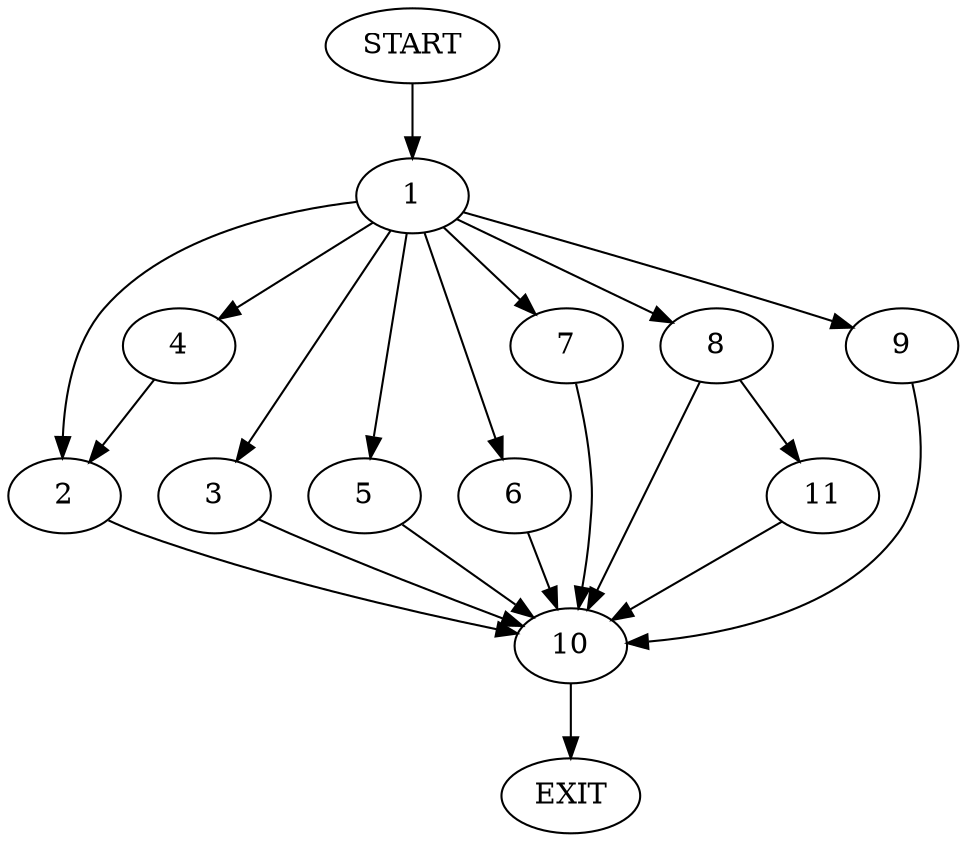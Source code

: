 digraph {
0 [label="START"]
12 [label="EXIT"]
0 -> 1
1 -> 2
1 -> 3
1 -> 4
1 -> 5
1 -> 6
1 -> 7
1 -> 8
1 -> 9
5 -> 10
2 -> 10
6 -> 10
3 -> 10
7 -> 10
4 -> 2
8 -> 10
8 -> 11
9 -> 10
10 -> 12
11 -> 10
}
